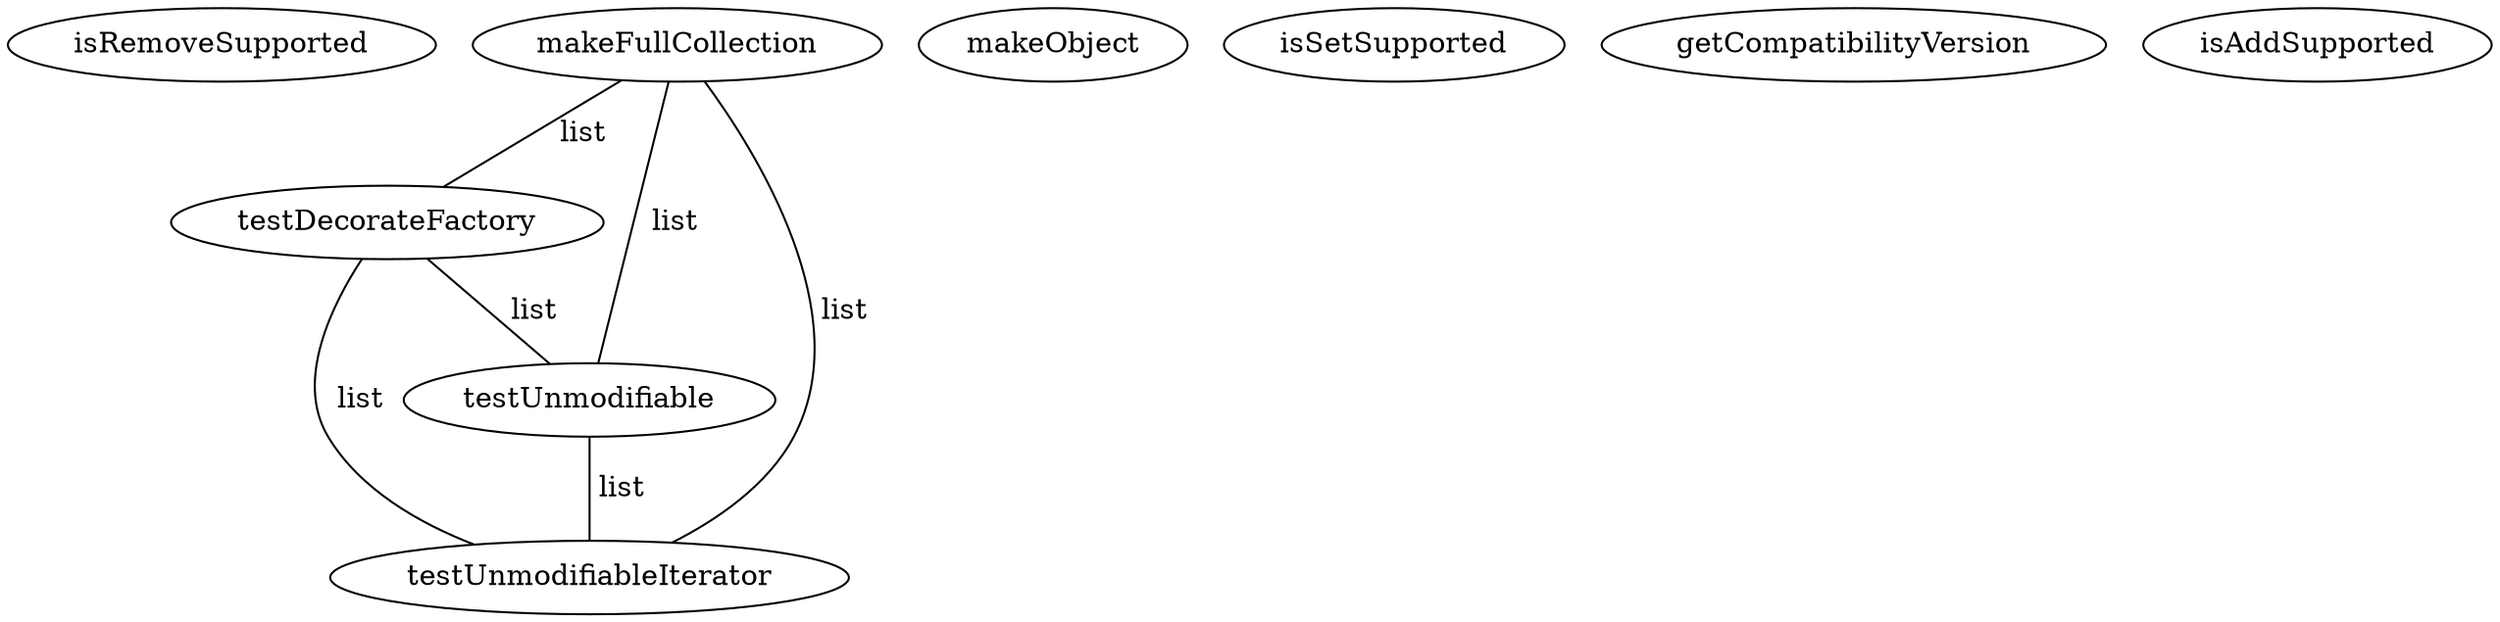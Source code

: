 digraph G {
isRemoveSupported;
makeFullCollection;
makeObject;
testDecorateFactory;
isSetSupported;
getCompatibilityVersion;
testUnmodifiable;
isAddSupported;
testUnmodifiableIterator;
makeFullCollection -> testDecorateFactory [label=" list", dir=none];
makeFullCollection -> testUnmodifiable [label=" list", dir=none];
makeFullCollection -> testUnmodifiableIterator [label=" list", dir=none];
testDecorateFactory -> testUnmodifiable [label=" list", dir=none];
testDecorateFactory -> testUnmodifiableIterator [label=" list", dir=none];
testUnmodifiable -> testUnmodifiableIterator [label=" list", dir=none];
}